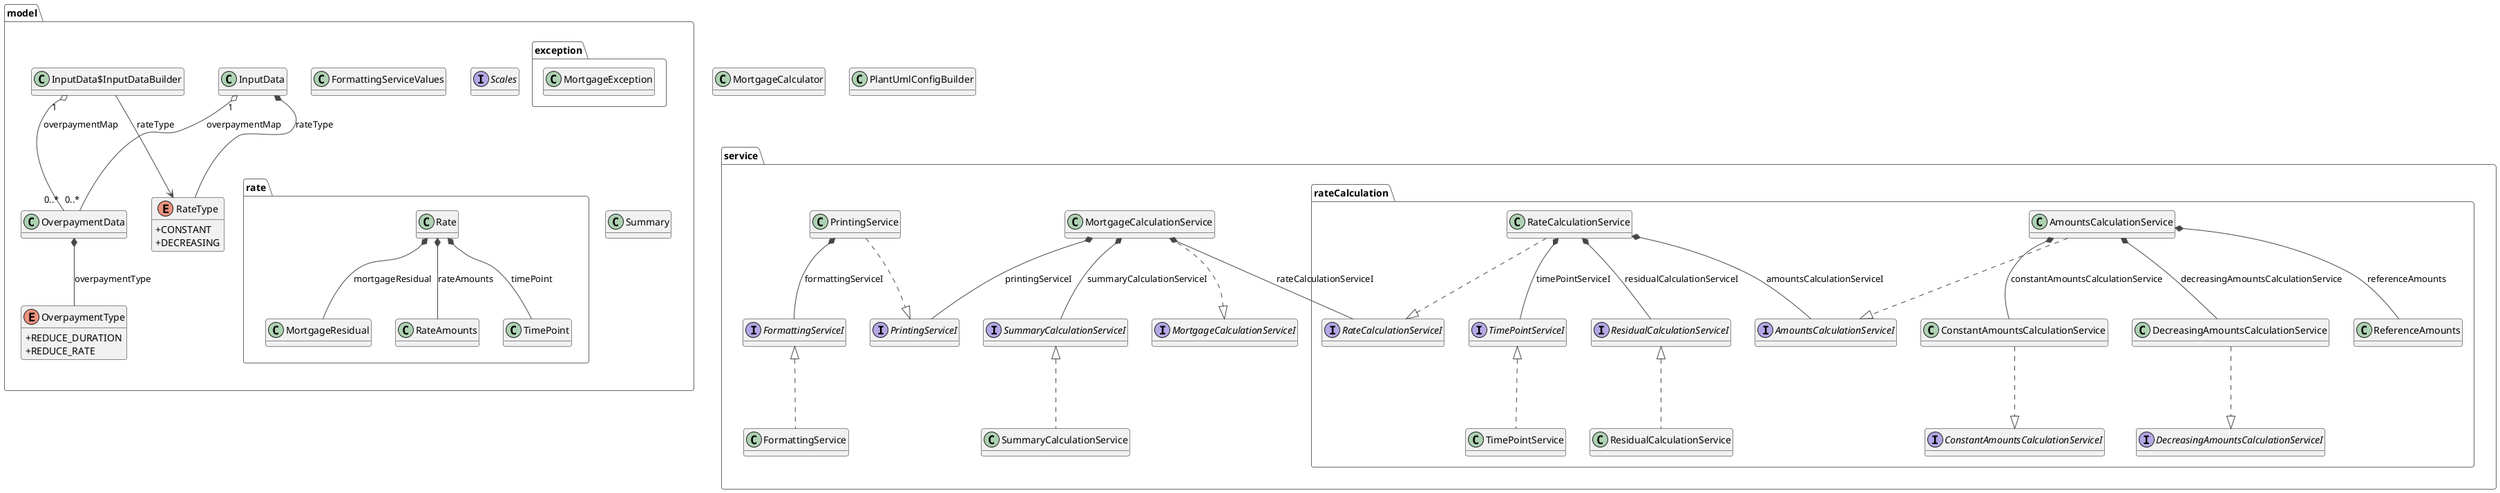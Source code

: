 @startuml
!theme vibrant
skinparam classAttributeIconSize 0


class MortgageCalculator {
	{method}  {static} +main ( paramString;1 : [Ljava.lang.String; ) : void
}


class PlantUmlConfigBuilder {
	{method}  {static} -createClassDiagram ( paramString1 : String ) : java.util.Optional
	{method}  {static} -createSequenceDiagram ( paramClass1 : Class , paramString2 : String ) : java.util.Optional
	{method}  {static} +main ( paramString;1 : [Ljava.lang.String; ) : void
	{method}  {static} -saveToFile ( paramOptional1 : java.util.Optional , paramString2 : String ) : void
	{method}  {static} -writeToFile ( paramString1 : String , paramString2 : String ) : void
}


class model.FormattingServiceValues {
}


class model.InputData {
	{method}  {static} +builder () : model.InputData$InputDataBuilder
	{method}  {static} +defaultInputData () : model.InputData
	{method}  {static} +empty () : model.InputData
	{method} +equals ( paramObject1 : Object ) : boolean
	{method} +getInterestDisplay () : java.math.BigDecimal
	{method} +getOverpaymentAmount ( paramBigDecimal1 : java.math.BigDecimal ) : java.math.BigDecimal
	{method} +getOverpaymentProvisionPercentDisplay () : java.math.BigDecimal
	{method} +getOverpaymentType ( paramBigDecimal1 : java.math.BigDecimal ) : model.OverpaymentType
	{method} +hashCode () : int
	{method} +toString () : String
	{method} +withInterestPercent ( paramBigDecimal1 : java.math.BigDecimal ) : model.InputData
	{method} +withOverpaymentMap ( paramMap1 : java.util.Map ) : model.InputData
	{method} +withOverpaymentProvisionMonths ( paramBigDecimal1 : java.math.BigDecimal ) : model.InputData
	{method} +withOverpaymentProvisionPercent ( paramBigDecimal1 : java.math.BigDecimal ) : model.InputData
	{method} +withRateType ( paramRateType1 : model.RateType ) : model.InputData
	{method} +withRepaymentStartDate ( paramLocalDate1 : java.time.LocalDate ) : model.InputData
	{method} +withStartingAmount ( paramBigDecimal1 : java.math.BigDecimal ) : model.InputData
	{method} +withStartingDuration ( paramBigDecimal1 : java.math.BigDecimal ) : model.InputData
}


class model.InputData$InputDataBuilder {
	{method} +build () : model.InputData
	{method} +interestPercent ( paramBigDecimal1 : java.math.BigDecimal ) : model.InputData$InputDataBuilder
	{method} +overpaymentMap ( paramMap1 : java.util.Map ) : model.InputData$InputDataBuilder
	{method} +overpaymentProvisionMonths ( paramBigDecimal1 : java.math.BigDecimal ) : model.InputData$InputDataBuilder
	{method} +overpaymentProvisionPercent ( paramBigDecimal1 : java.math.BigDecimal ) : model.InputData$InputDataBuilder
	{method} +rateType ( paramRateType1 : model.RateType ) : model.InputData$InputDataBuilder
	{method} +repaymentStartDate ( paramLocalDate1 : java.time.LocalDate ) : model.InputData$InputDataBuilder
	{method} +startingAmount ( paramBigDecimal1 : java.math.BigDecimal ) : model.InputData$InputDataBuilder
	{method} +startingDuration ( paramBigDecimal1 : java.math.BigDecimal ) : model.InputData$InputDataBuilder
	{method} +toString () : String
}


class model.OverpaymentData {
}


enum model.OverpaymentType {
	{field} +REDUCE_DURATION
	{field} +REDUCE_RATE
}


enum model.RateType {
	{field} +CONSTANT
	{field} +DECREASING
}


interface model.Scales {
}


class model.Summary {
	{method} +equals ( paramObject1 : Object ) : boolean
	{method} +getInterestSumDisplay () : java.math.BigDecimal
	{method} +getOverpaymentProvisionSumDisplay () : java.math.BigDecimal
	{method} +getTotalLossDisplay () : java.math.BigDecimal
	{method} +hashCode () : int
	{method} +toString () : String
}


class model.exception.MortgageException {
}


class model.rate.MortgageResidual {
	{method} +equals ( paramObject1 : Object ) : boolean
	{method} +getResidualAmountDisplay () : java.math.BigDecimal
	{method} +getResidualDuration () : java.math.BigDecimal
	{method} +getResidualDurationDisplay () : java.math.BigDecimal
	{method} +hashCode () : int
	{method} +toString () : String
}


class model.rate.Rate {
	{method} +equals ( paramObject1 : Object ) : boolean
	{method} +hashCode () : int
	{method} +toString () : String
}


class model.rate.RateAmounts {
	{method} +equals ( paramObject1 : Object ) : boolean
	{method} +getCapitalAmountDisplay () : java.math.BigDecimal
	{method} +getInterestAmountDisplay () : java.math.BigDecimal
	{method} +getRateAmountDisplay () : java.math.BigDecimal
	{method} +hashCode () : int
	{method} +toString () : String
}


class model.rate.TimePoint {
	{method} +equals ( paramObject1 : Object ) : boolean
	{method} +hashCode () : int
	{method} +toString () : String
}


class service.FormattingService {
	{method}  {static} -getColumnSizes ( paramStream1 : java.util.stream.Stream ) : Integer
	{method}  {static} -getFormats ( paramint1 : int , paramList2 : java.util.List ) : [Ljava.lang.String;
	{method} +overpaymentLengthFormatting ( paramInputData1 : model.InputData ) : [Ljava.lang.String;
	{method} +rateLengthFormatting ( paramList1 : java.util.List ) : [Ljava.lang.String;
}


interface service.FormattingServiceI {
	{method}  {abstract} +overpaymentLengthFormatting ( paramInputData1 : model.InputData ) : [Ljava.lang.String;
	{method}  {abstract} +rateLengthFormatting ( paramList1 : java.util.List ) : [Ljava.lang.String;
}


class service.MortgageCalculationService {
	{method} +calculate ( paramInputData1 : model.InputData ) : void
	{method} +equals ( paramObject1 : Object ) : boolean
	{method} +hashCode () : int
	{method} +toString () : String
}


interface service.MortgageCalculationServiceI {
	{method}  {abstract} +calculate ( paramInputData1 : model.InputData ) : void
}


class service.PrintingService {
	{method} -logMessage ( paramString1 : String ) : void
	{method} -logMessage ( paramStringBuilder1 : StringBuilder ) : void
	{method} -logSeparator ( paramStringBuilder1 : StringBuilder ) : void
	{method} +printData ( paramInputData1 : model.InputData , paramList2 : java.util.List , paramSummary3 : model.Summary ) : void
	{method} +printInfo ( paramInputData1 : model.InputData ) : void
	{method} -printOverpayment ( paramInputData1 : model.InputData , paramBigDecimal2 : java.math.BigDecimal ) : String
	{method} -printOverpaymentMap ( paramInputData1 : model.InputData ) : void
	{method} +printRates ( paramList1 : java.util.List , paramInputData2 : model.InputData ) : void
	{method} +printSummary ( paramSummary1 : model.Summary ) : void
}


interface service.PrintingServiceI {
	{method}  {static} -createSeparator ( paramchar1 : char , paramint2 : int ) : StringBuilder
	{method}  {abstract} +printData ( paramInputData1 : model.InputData , paramList2 : java.util.List , paramSummary3 : model.Summary ) : void
	{method}  {abstract} +printInfo ( paramInputData1 : model.InputData ) : void
	{method}  {abstract} +printRates ( paramList1 : java.util.List , paramInputData2 : model.InputData ) : void
	{method}  {abstract} +printSummary ( paramSummary1 : model.Summary ) : void
}


class service.SummaryCalculationService {
	{method} +calculate ( paramList1 : java.util.List , paramInputData2 : model.InputData ) : model.Summary
	{method}  {static} -calculateOverpaymentInterestSum ( paramInputData1 : model.InputData ) : java.math.BigDecimal
	{method}  {static} -calculateRateInterestSum ( paramList1 : java.util.List ) : java.math.BigDecimal
	{method}  {static} -calculateTotalLoss ( paramBigDecimal1 : java.math.BigDecimal , paramBigDecimal2 : java.math.BigDecimal ) : java.math.BigDecimal
}


interface service.SummaryCalculationServiceI {
	{method}  {abstract} +calculate ( paramList1 : java.util.List , paramInputData2 : model.InputData ) : model.Summary
}


class service.rateCalculation.AmountsCalculationService {
	{method} +calculate ( paramInputData1 : model.InputData , paramBigDecimal2 : java.math.BigDecimal , paramBigDecimal3 : java.math.BigDecimal ) : model.rate.RateAmounts
	{method} +equals ( paramObject1 : Object ) : boolean
	{method} +hashCode () : int
	{method} +toString () : String
}


interface service.rateCalculation.AmountsCalculationServiceI {
	{method}  {abstract} +calculate ( paramInputData1 : model.InputData , paramBigDecimal2 : java.math.BigDecimal , paramBigDecimal3 : java.math.BigDecimal ) : model.rate.RateAmounts
	{method}  {static} +calculateInterestAmount ( paramBigDecimal1 : java.math.BigDecimal , paramBigDecimal2 : java.math.BigDecimal ) : java.math.BigDecimal
	{method}  {static} +calculateMortgageConstant ( paramBigDecimal1 : java.math.BigDecimal ) : java.math.BigDecimal
}


class service.rateCalculation.ConstantAmountsCalculationService {
	{method} +calculate ( paramReferenceAmounts1 : service.rateCalculation.ReferenceAmounts , paramBigDecimal2 : java.math.BigDecimal ) : model.rate.RateAmounts
	{method} -calculateCapitalAmount ( paramBigDecimal1 : java.math.BigDecimal , paramBigDecimal2 : java.math.BigDecimal , paramBigDecimal3 : java.math.BigDecimal ) : java.math.BigDecimal
	{method} -calculateRateAmount ( paramBigDecimal1 : java.math.BigDecimal , paramBigDecimal2 : java.math.BigDecimal , paramBigDecimal3 : java.math.BigDecimal , paramBigDecimal4 : java.math.BigDecimal , paramBigDecimal5 : java.math.BigDecimal ) : java.math.BigDecimal
	{method} -compareWithResidual ( paramBigDecimal1 : java.math.BigDecimal , paramBigDecimal2 : java.math.BigDecimal , paramBigDecimal3 : java.math.BigDecimal ) : java.math.BigDecimal
}


interface service.rateCalculation.ConstantAmountsCalculationServiceI {
	{method}  {abstract} +calculate ( paramReferenceAmounts1 : service.rateCalculation.ReferenceAmounts , paramBigDecimal2 : java.math.BigDecimal ) : model.rate.RateAmounts
}


class service.rateCalculation.DecreasingAmountsCalculationService {
	{method} +calculate ( paramReferenceAmounts1 : service.rateCalculation.ReferenceAmounts , paramBigDecimal2 : java.math.BigDecimal ) : model.rate.RateAmounts
	{method} -calculateCapitalAmount ( paramBigDecimal1 : java.math.BigDecimal , paramBigDecimal2 : java.math.BigDecimal , paramBigDecimal3 : java.math.BigDecimal ) : java.math.BigDecimal
	{method} -calculateRateAmount ( paramBigDecimal1 : java.math.BigDecimal , paramBigDecimal2 : java.math.BigDecimal ) : java.math.BigDecimal
}


interface service.rateCalculation.DecreasingAmountsCalculationServiceI {
	{method}  {abstract} +calculate ( paramReferenceAmounts1 : service.rateCalculation.ReferenceAmounts , paramBigDecimal2 : java.math.BigDecimal ) : model.rate.RateAmounts
}


class service.rateCalculation.RateCalculationService {
	{method} +calculate ( paramInputData1 : model.InputData ) : java.util.List
	{method} -calculateFirstRate ( paramBigDecimal1 : java.math.BigDecimal , paramInputData2 : model.InputData ) : model.rate.Rate
	{method} -calculateRate ( paramBigDecimal1 : java.math.BigDecimal , paramInputData2 : model.InputData , paramRate3 : model.rate.Rate ) : model.rate.Rate
	{method} +equals ( paramObject1 : Object ) : boolean
	{method} +hashCode () : int
	{method} +toString () : String
}


interface service.rateCalculation.RateCalculationServiceI {
	{method}  {abstract} +calculate ( paramInputData1 : model.InputData ) : java.util.List
}


class service.rateCalculation.ReferenceAmounts {
}


class service.rateCalculation.ResidualCalculationService {
	{method} +calculate ( paramInputData1 : model.InputData , paramTimePoint2 : model.rate.TimePoint , paramRateAmounts3 : model.rate.RateAmounts , paramBigDecimal4 : java.math.BigDecimal , paramBigDecimal5 : java.math.BigDecimal ) : model.rate.MortgageResidual
	{method} -calculateReduceConstantResidualDuration ( paramInputData1 : model.InputData , paramRateAmounts2 : model.rate.RateAmounts , paramBigDecimal3 : java.math.BigDecimal ) : java.math.BigDecimal
	{method} -calculateReduceDecreasingResidualDuration ( paramRateAmounts1 : model.rate.RateAmounts , paramBigDecimal2 : java.math.BigDecimal ) : java.math.BigDecimal
	{method} -calculateResidualAmount ( paramRateAmounts1 : model.rate.RateAmounts , paramBigDecimal2 : java.math.BigDecimal ) : java.math.BigDecimal
	{method} +calculateResidualDuration ( paramBigDecimal1 : java.math.BigDecimal ) : java.math.BigDecimal
	{method} -calculateResidualOverpaymentAmount ( paramInputData1 : model.InputData , paramBigDecimal2 : java.math.BigDecimal , paramBigDecimal3 : java.math.BigDecimal ) : java.math.BigDecimal
	{method} -updateOverpaymentCut ( paramInputData1 : model.InputData , paramBigDecimal2 : java.math.BigDecimal , paramBigDecimal3 : java.math.BigDecimal , paramBigDecimal4 : java.math.BigDecimal ) : void
	{method} -updateReferenceAmount ( paramBigDecimal1 : java.math.BigDecimal ) : void
	{method} -updateReferenceDuration ( paramBigDecimal1 : java.math.BigDecimal ) : void
}


interface service.rateCalculation.ResidualCalculationServiceI {
	{method}  {abstract} +calculate ( paramInputData1 : model.InputData , paramTimePoint2 : model.rate.TimePoint , paramRateAmounts3 : model.rate.RateAmounts , paramBigDecimal4 : java.math.BigDecimal , paramBigDecimal5 : java.math.BigDecimal ) : model.rate.MortgageResidual
}


class service.rateCalculation.TimePointService {
	{method} +calculate ( paramBigDecimal1 : java.math.BigDecimal , paramInputData2 : model.InputData ) : model.rate.TimePoint
	{method} -calculateDate ( paramBigDecimal1 : java.math.BigDecimal , paramInputData2 : model.InputData ) : java.time.LocalDate
	{method} -calculateMonth ( paramBigDecimal1 : java.math.BigDecimal ) : java.math.BigDecimal
	{method} -calculateOverpayment ( paramBigDecimal1 : java.math.BigDecimal , paramInputData2 : model.InputData ) : Boolean
	{method} -calculateYear ( paramBigDecimal1 : java.math.BigDecimal ) : java.math.BigDecimal
}


interface service.rateCalculation.TimePointServiceI {
	{method}  {abstract} +calculate ( paramBigDecimal1 : java.math.BigDecimal , paramInputData2 : model.InputData ) : model.rate.TimePoint
}


model -[hidden]-> service
model.InputData -[hidden]-> model.rate

model.InputData "1" o-- "0..*"  model.OverpaymentData : overpaymentMap
model.InputData *--  model.RateType : rateType
model.InputData$InputDataBuilder "1" o-- "0..*"  model.OverpaymentData : overpaymentMap
model.InputData$InputDataBuilder -->  model.RateType : rateType
model.OverpaymentData *--  model.OverpaymentType : overpaymentType
model.rate.Rate *--  model.rate.MortgageResidual : mortgageResidual
model.rate.Rate *--  model.rate.RateAmounts : rateAmounts
model.rate.Rate *--  model.rate.TimePoint : timePoint
service.FormattingService ..u|>  service.FormattingServiceI
service.MortgageCalculationService *--  service.PrintingServiceI : printingServiceI
service.MortgageCalculationService *--  service.SummaryCalculationServiceI : summaryCalculationServiceI
service.MortgageCalculationService *--  service.rateCalculation.RateCalculationServiceI : rateCalculationServiceI
service.MortgageCalculationService ..|>  service.MortgageCalculationServiceI
service.PrintingService *--  service.FormattingServiceI : formattingServiceI
service.PrintingService ..|>  service.PrintingServiceI
service.SummaryCalculationService ..u|>  service.SummaryCalculationServiceI
service.rateCalculation.AmountsCalculationService *--  service.rateCalculation.ConstantAmountsCalculationService : constantAmountsCalculationService
service.rateCalculation.AmountsCalculationService *--  service.rateCalculation.DecreasingAmountsCalculationService : decreasingAmountsCalculationService
service.rateCalculation.AmountsCalculationService *--  service.rateCalculation.ReferenceAmounts : referenceAmounts
service.rateCalculation.AmountsCalculationService ..|>  service.rateCalculation.AmountsCalculationServiceI
service.rateCalculation.ConstantAmountsCalculationService ..|>  service.rateCalculation.ConstantAmountsCalculationServiceI
service.rateCalculation.DecreasingAmountsCalculationService ..|>  service.rateCalculation.DecreasingAmountsCalculationServiceI
service.rateCalculation.RateCalculationService *--  service.rateCalculation.AmountsCalculationServiceI : amountsCalculationServiceI
service.rateCalculation.RateCalculationService *--  service.rateCalculation.ResidualCalculationServiceI : residualCalculationServiceI
service.rateCalculation.RateCalculationService *--  service.rateCalculation.TimePointServiceI : timePointServiceI
service.rateCalculation.RateCalculationService ..|>  service.rateCalculation.RateCalculationServiceI
service.rateCalculation.ResidualCalculationService ..u|>  service.rateCalculation.ResidualCalculationServiceI
service.rateCalculation.TimePointService ..u|>  service.rateCalculation.TimePointServiceI

hide methods

@enduml
